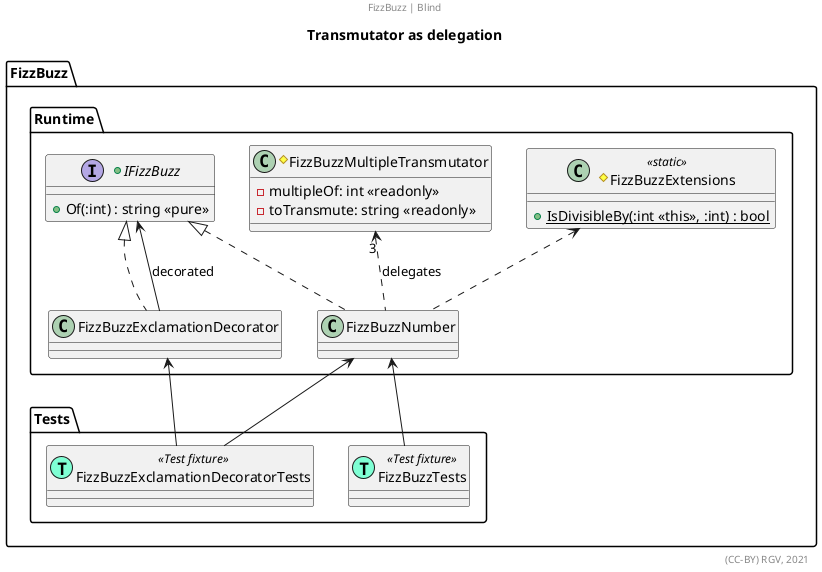 @startuml
title Transmutator as delegation
center header FizzBuzz | Blind
'''''''''''''
allowmixing
'''''''''''''

namespace FizzBuzz.Runtime{
    
    #class FizzBuzzExtensions <<static>> {
        +{static}IsDivisibleBy(:int <<this>>, :int) : bool
    }
    
    +interface IFizzBuzz{
        +Of(:int) : string <<pure>>
    }
    
    #class FizzBuzzMultipleTransmutator{
        -multipleOf: int <<readonly>>
        -toTransmute: string <<readonly>>
    }
    
    class FizzBuzzNumber
    class FizzBuzzExclamationDecorator
    
    IFizzBuzz <|.. FizzBuzzNumber
    IFizzBuzz <|.. FizzBuzzExclamationDecorator
    
    FizzBuzzNumber .u.> "3" FizzBuzzMultipleTransmutator : delegates
    
    FizzBuzzNumber .u.> FizzBuzzExtensions
    FizzBuzzExclamationDecorator -u-> IFizzBuzz : decorated
}

namespace FizzBuzz.Tests{
    
    class FizzBuzzTests <<(T, aquamarine) Test fixture>>
    class FizzBuzzExclamationDecoratorTests <<(T, aquamarine) Test fixture>>

    FizzBuzzTests -u-> FizzBuzz.Runtime.FizzBuzzNumber
    
    FizzBuzzExclamationDecoratorTests -u-> FizzBuzz.Runtime.FizzBuzzNumber
    FizzBuzzExclamationDecoratorTests -u-> FizzBuzz.Runtime.FizzBuzzExclamationDecorator
}


'''''''''''''
'''''''''''''
right footer (CC-BY) RGV, 2021
@enduml